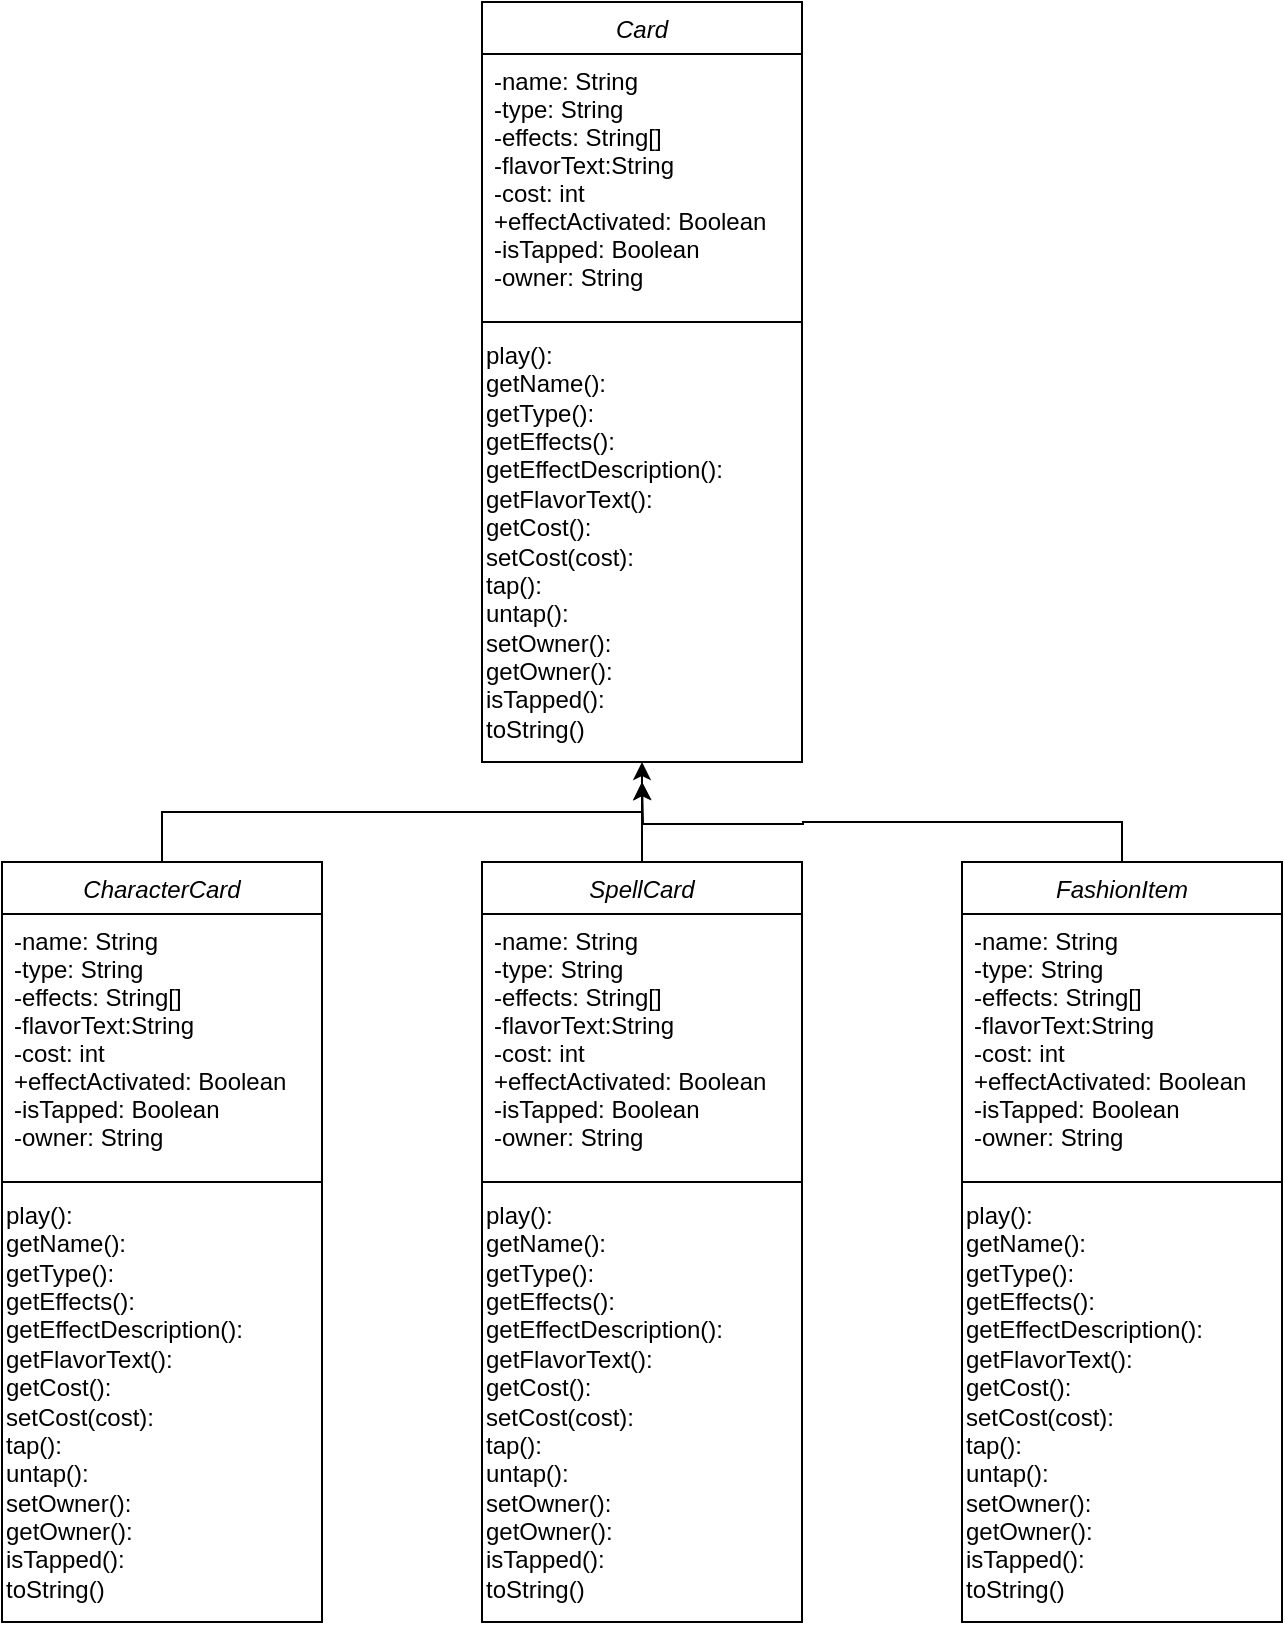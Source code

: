 <mxfile version="17.4.0" type="device"><diagram id="C5RBs43oDa-KdzZeNtuy" name="Page-1"><mxGraphModel dx="1113" dy="675" grid="1" gridSize="10" guides="0" tooltips="1" connect="1" arrows="1" fold="1" page="1" pageScale="1" pageWidth="1200" pageHeight="1600" math="0" shadow="0"><root><mxCell id="WIyWlLk6GJQsqaUBKTNV-0"/><mxCell id="WIyWlLk6GJQsqaUBKTNV-1" parent="WIyWlLk6GJQsqaUBKTNV-0"/><mxCell id="zkfFHV4jXpPFQw0GAbJ--0" value="Card" style="swimlane;fontStyle=2;align=center;verticalAlign=top;childLayout=stackLayout;horizontal=1;startSize=26;horizontalStack=0;resizeParent=1;resizeLast=0;collapsible=1;marginBottom=0;rounded=0;shadow=0;strokeWidth=1;" parent="WIyWlLk6GJQsqaUBKTNV-1" vertex="1"><mxGeometry x="250" y="780" width="160" height="380" as="geometry"><mxRectangle x="230" y="140" width="160" height="26" as="alternateBounds"/></mxGeometry></mxCell><mxCell id="zkfFHV4jXpPFQw0GAbJ--1" value="-name: String&#10;-type: String&#10;-effects: String[]&#10;-flavorText:String&#10;-cost: int&#10;+effectActivated: Boolean&#10;-isTapped: Boolean&#10;-owner: String&#10;" style="text;align=left;verticalAlign=top;spacingLeft=4;spacingRight=4;overflow=hidden;rotatable=0;points=[[0,0.5],[1,0.5]];portConstraint=eastwest;" parent="zkfFHV4jXpPFQw0GAbJ--0" vertex="1"><mxGeometry y="26" width="160" height="124" as="geometry"/></mxCell><mxCell id="zkfFHV4jXpPFQw0GAbJ--4" value="" style="line;html=1;strokeWidth=1;align=left;verticalAlign=middle;spacingTop=-1;spacingLeft=3;spacingRight=3;rotatable=0;labelPosition=right;points=[];portConstraint=eastwest;" parent="zkfFHV4jXpPFQw0GAbJ--0" vertex="1"><mxGeometry y="150" width="160" height="20" as="geometry"/></mxCell><mxCell id="GMy6XAk5jQAgFUL058n5-1" value="play():&amp;nbsp;&lt;br&gt;getName():&lt;br&gt;getType():&lt;br&gt;getEffects():&lt;br&gt;getEffectDescription():&lt;br&gt;getFlavorText():&lt;br&gt;getCost():&lt;br&gt;setCost(cost):&lt;br&gt;tap():&lt;br&gt;untap():&lt;br&gt;setOwner():&lt;br&gt;getOwner():&lt;br&gt;isTapped():&lt;br&gt;toString()&lt;br&gt;" style="text;html=1;align=left;verticalAlign=middle;resizable=0;points=[];autosize=1;strokeColor=none;fillColor=none;" vertex="1" parent="zkfFHV4jXpPFQw0GAbJ--0"><mxGeometry y="170" width="160" height="200" as="geometry"/></mxCell><mxCell id="GMy6XAk5jQAgFUL058n5-20" style="edgeStyle=orthogonalEdgeStyle;rounded=0;orthogonalLoop=1;jettySize=auto;html=1;exitX=0.5;exitY=0;exitDx=0;exitDy=0;entryX=0.5;entryY=1;entryDx=0;entryDy=0;" edge="1" parent="WIyWlLk6GJQsqaUBKTNV-1" source="GMy6XAk5jQAgFUL058n5-8" target="zkfFHV4jXpPFQw0GAbJ--0"><mxGeometry relative="1" as="geometry"/></mxCell><mxCell id="GMy6XAk5jQAgFUL058n5-8" value="CharacterCard" style="swimlane;fontStyle=2;align=center;verticalAlign=top;childLayout=stackLayout;horizontal=1;startSize=26;horizontalStack=0;resizeParent=1;resizeLast=0;collapsible=1;marginBottom=0;rounded=0;shadow=0;strokeWidth=1;" vertex="1" parent="WIyWlLk6GJQsqaUBKTNV-1"><mxGeometry x="10" y="1210" width="160" height="380" as="geometry"><mxRectangle x="230" y="140" width="160" height="26" as="alternateBounds"/></mxGeometry></mxCell><mxCell id="GMy6XAk5jQAgFUL058n5-9" value="-name: String&#10;-type: String&#10;-effects: String[]&#10;-flavorText:String&#10;-cost: int&#10;+effectActivated: Boolean&#10;-isTapped: Boolean&#10;-owner: String&#10;" style="text;align=left;verticalAlign=top;spacingLeft=4;spacingRight=4;overflow=hidden;rotatable=0;points=[[0,0.5],[1,0.5]];portConstraint=eastwest;" vertex="1" parent="GMy6XAk5jQAgFUL058n5-8"><mxGeometry y="26" width="160" height="124" as="geometry"/></mxCell><mxCell id="GMy6XAk5jQAgFUL058n5-10" value="" style="line;html=1;strokeWidth=1;align=left;verticalAlign=middle;spacingTop=-1;spacingLeft=3;spacingRight=3;rotatable=0;labelPosition=right;points=[];portConstraint=eastwest;" vertex="1" parent="GMy6XAk5jQAgFUL058n5-8"><mxGeometry y="150" width="160" height="20" as="geometry"/></mxCell><mxCell id="GMy6XAk5jQAgFUL058n5-11" value="play():&amp;nbsp;&lt;br&gt;getName():&lt;br&gt;getType():&lt;br&gt;getEffects():&lt;br&gt;getEffectDescription():&lt;br&gt;getFlavorText():&lt;br&gt;getCost():&lt;br&gt;setCost(cost):&lt;br&gt;tap():&lt;br&gt;untap():&lt;br&gt;setOwner():&lt;br&gt;getOwner():&lt;br&gt;isTapped():&lt;br&gt;toString()&lt;br&gt;" style="text;html=1;align=left;verticalAlign=middle;resizable=0;points=[];autosize=1;strokeColor=none;fillColor=none;" vertex="1" parent="GMy6XAk5jQAgFUL058n5-8"><mxGeometry y="170" width="160" height="200" as="geometry"/></mxCell><mxCell id="GMy6XAk5jQAgFUL058n5-21" style="edgeStyle=orthogonalEdgeStyle;rounded=0;orthogonalLoop=1;jettySize=auto;html=1;exitX=0.5;exitY=0;exitDx=0;exitDy=0;" edge="1" parent="WIyWlLk6GJQsqaUBKTNV-1" source="GMy6XAk5jQAgFUL058n5-12"><mxGeometry relative="1" as="geometry"><mxPoint x="330" y="1170" as="targetPoint"/></mxGeometry></mxCell><mxCell id="GMy6XAk5jQAgFUL058n5-12" value="SpellCard" style="swimlane;fontStyle=2;align=center;verticalAlign=top;childLayout=stackLayout;horizontal=1;startSize=26;horizontalStack=0;resizeParent=1;resizeLast=0;collapsible=1;marginBottom=0;rounded=0;shadow=0;strokeWidth=1;" vertex="1" parent="WIyWlLk6GJQsqaUBKTNV-1"><mxGeometry x="250" y="1210" width="160" height="380" as="geometry"><mxRectangle x="230" y="140" width="160" height="26" as="alternateBounds"/></mxGeometry></mxCell><mxCell id="GMy6XAk5jQAgFUL058n5-13" value="-name: String&#10;-type: String&#10;-effects: String[]&#10;-flavorText:String&#10;-cost: int&#10;+effectActivated: Boolean&#10;-isTapped: Boolean&#10;-owner: String&#10;" style="text;align=left;verticalAlign=top;spacingLeft=4;spacingRight=4;overflow=hidden;rotatable=0;points=[[0,0.5],[1,0.5]];portConstraint=eastwest;" vertex="1" parent="GMy6XAk5jQAgFUL058n5-12"><mxGeometry y="26" width="160" height="124" as="geometry"/></mxCell><mxCell id="GMy6XAk5jQAgFUL058n5-14" value="" style="line;html=1;strokeWidth=1;align=left;verticalAlign=middle;spacingTop=-1;spacingLeft=3;spacingRight=3;rotatable=0;labelPosition=right;points=[];portConstraint=eastwest;" vertex="1" parent="GMy6XAk5jQAgFUL058n5-12"><mxGeometry y="150" width="160" height="20" as="geometry"/></mxCell><mxCell id="GMy6XAk5jQAgFUL058n5-15" value="play():&amp;nbsp;&lt;br&gt;getName():&lt;br&gt;getType():&lt;br&gt;getEffects():&lt;br&gt;getEffectDescription():&lt;br&gt;getFlavorText():&lt;br&gt;getCost():&lt;br&gt;setCost(cost):&lt;br&gt;tap():&lt;br&gt;untap():&lt;br&gt;setOwner():&lt;br&gt;getOwner():&lt;br&gt;isTapped():&lt;br&gt;toString()&lt;br&gt;" style="text;html=1;align=left;verticalAlign=middle;resizable=0;points=[];autosize=1;strokeColor=none;fillColor=none;" vertex="1" parent="GMy6XAk5jQAgFUL058n5-12"><mxGeometry y="170" width="160" height="200" as="geometry"/></mxCell><mxCell id="GMy6XAk5jQAgFUL058n5-22" style="edgeStyle=orthogonalEdgeStyle;rounded=0;orthogonalLoop=1;jettySize=auto;html=1;exitX=0.5;exitY=0;exitDx=0;exitDy=0;" edge="1" parent="WIyWlLk6GJQsqaUBKTNV-1" source="GMy6XAk5jQAgFUL058n5-16"><mxGeometry relative="1" as="geometry"><mxPoint x="330" y="1170" as="targetPoint"/></mxGeometry></mxCell><mxCell id="GMy6XAk5jQAgFUL058n5-16" value="FashionItem" style="swimlane;fontStyle=2;align=center;verticalAlign=top;childLayout=stackLayout;horizontal=1;startSize=26;horizontalStack=0;resizeParent=1;resizeLast=0;collapsible=1;marginBottom=0;rounded=0;shadow=0;strokeWidth=1;" vertex="1" parent="WIyWlLk6GJQsqaUBKTNV-1"><mxGeometry x="490" y="1210" width="160" height="380" as="geometry"><mxRectangle x="230" y="140" width="160" height="26" as="alternateBounds"/></mxGeometry></mxCell><mxCell id="GMy6XAk5jQAgFUL058n5-17" value="-name: String&#10;-type: String&#10;-effects: String[]&#10;-flavorText:String&#10;-cost: int&#10;+effectActivated: Boolean&#10;-isTapped: Boolean&#10;-owner: String&#10;" style="text;align=left;verticalAlign=top;spacingLeft=4;spacingRight=4;overflow=hidden;rotatable=0;points=[[0,0.5],[1,0.5]];portConstraint=eastwest;" vertex="1" parent="GMy6XAk5jQAgFUL058n5-16"><mxGeometry y="26" width="160" height="124" as="geometry"/></mxCell><mxCell id="GMy6XAk5jQAgFUL058n5-18" value="" style="line;html=1;strokeWidth=1;align=left;verticalAlign=middle;spacingTop=-1;spacingLeft=3;spacingRight=3;rotatable=0;labelPosition=right;points=[];portConstraint=eastwest;" vertex="1" parent="GMy6XAk5jQAgFUL058n5-16"><mxGeometry y="150" width="160" height="20" as="geometry"/></mxCell><mxCell id="GMy6XAk5jQAgFUL058n5-19" value="play():&amp;nbsp;&lt;br&gt;getName():&lt;br&gt;getType():&lt;br&gt;getEffects():&lt;br&gt;getEffectDescription():&lt;br&gt;getFlavorText():&lt;br&gt;getCost():&lt;br&gt;setCost(cost):&lt;br&gt;tap():&lt;br&gt;untap():&lt;br&gt;setOwner():&lt;br&gt;getOwner():&lt;br&gt;isTapped():&lt;br&gt;toString()&lt;br&gt;" style="text;html=1;align=left;verticalAlign=middle;resizable=0;points=[];autosize=1;strokeColor=none;fillColor=none;" vertex="1" parent="GMy6XAk5jQAgFUL058n5-16"><mxGeometry y="170" width="160" height="200" as="geometry"/></mxCell></root></mxGraphModel></diagram></mxfile>